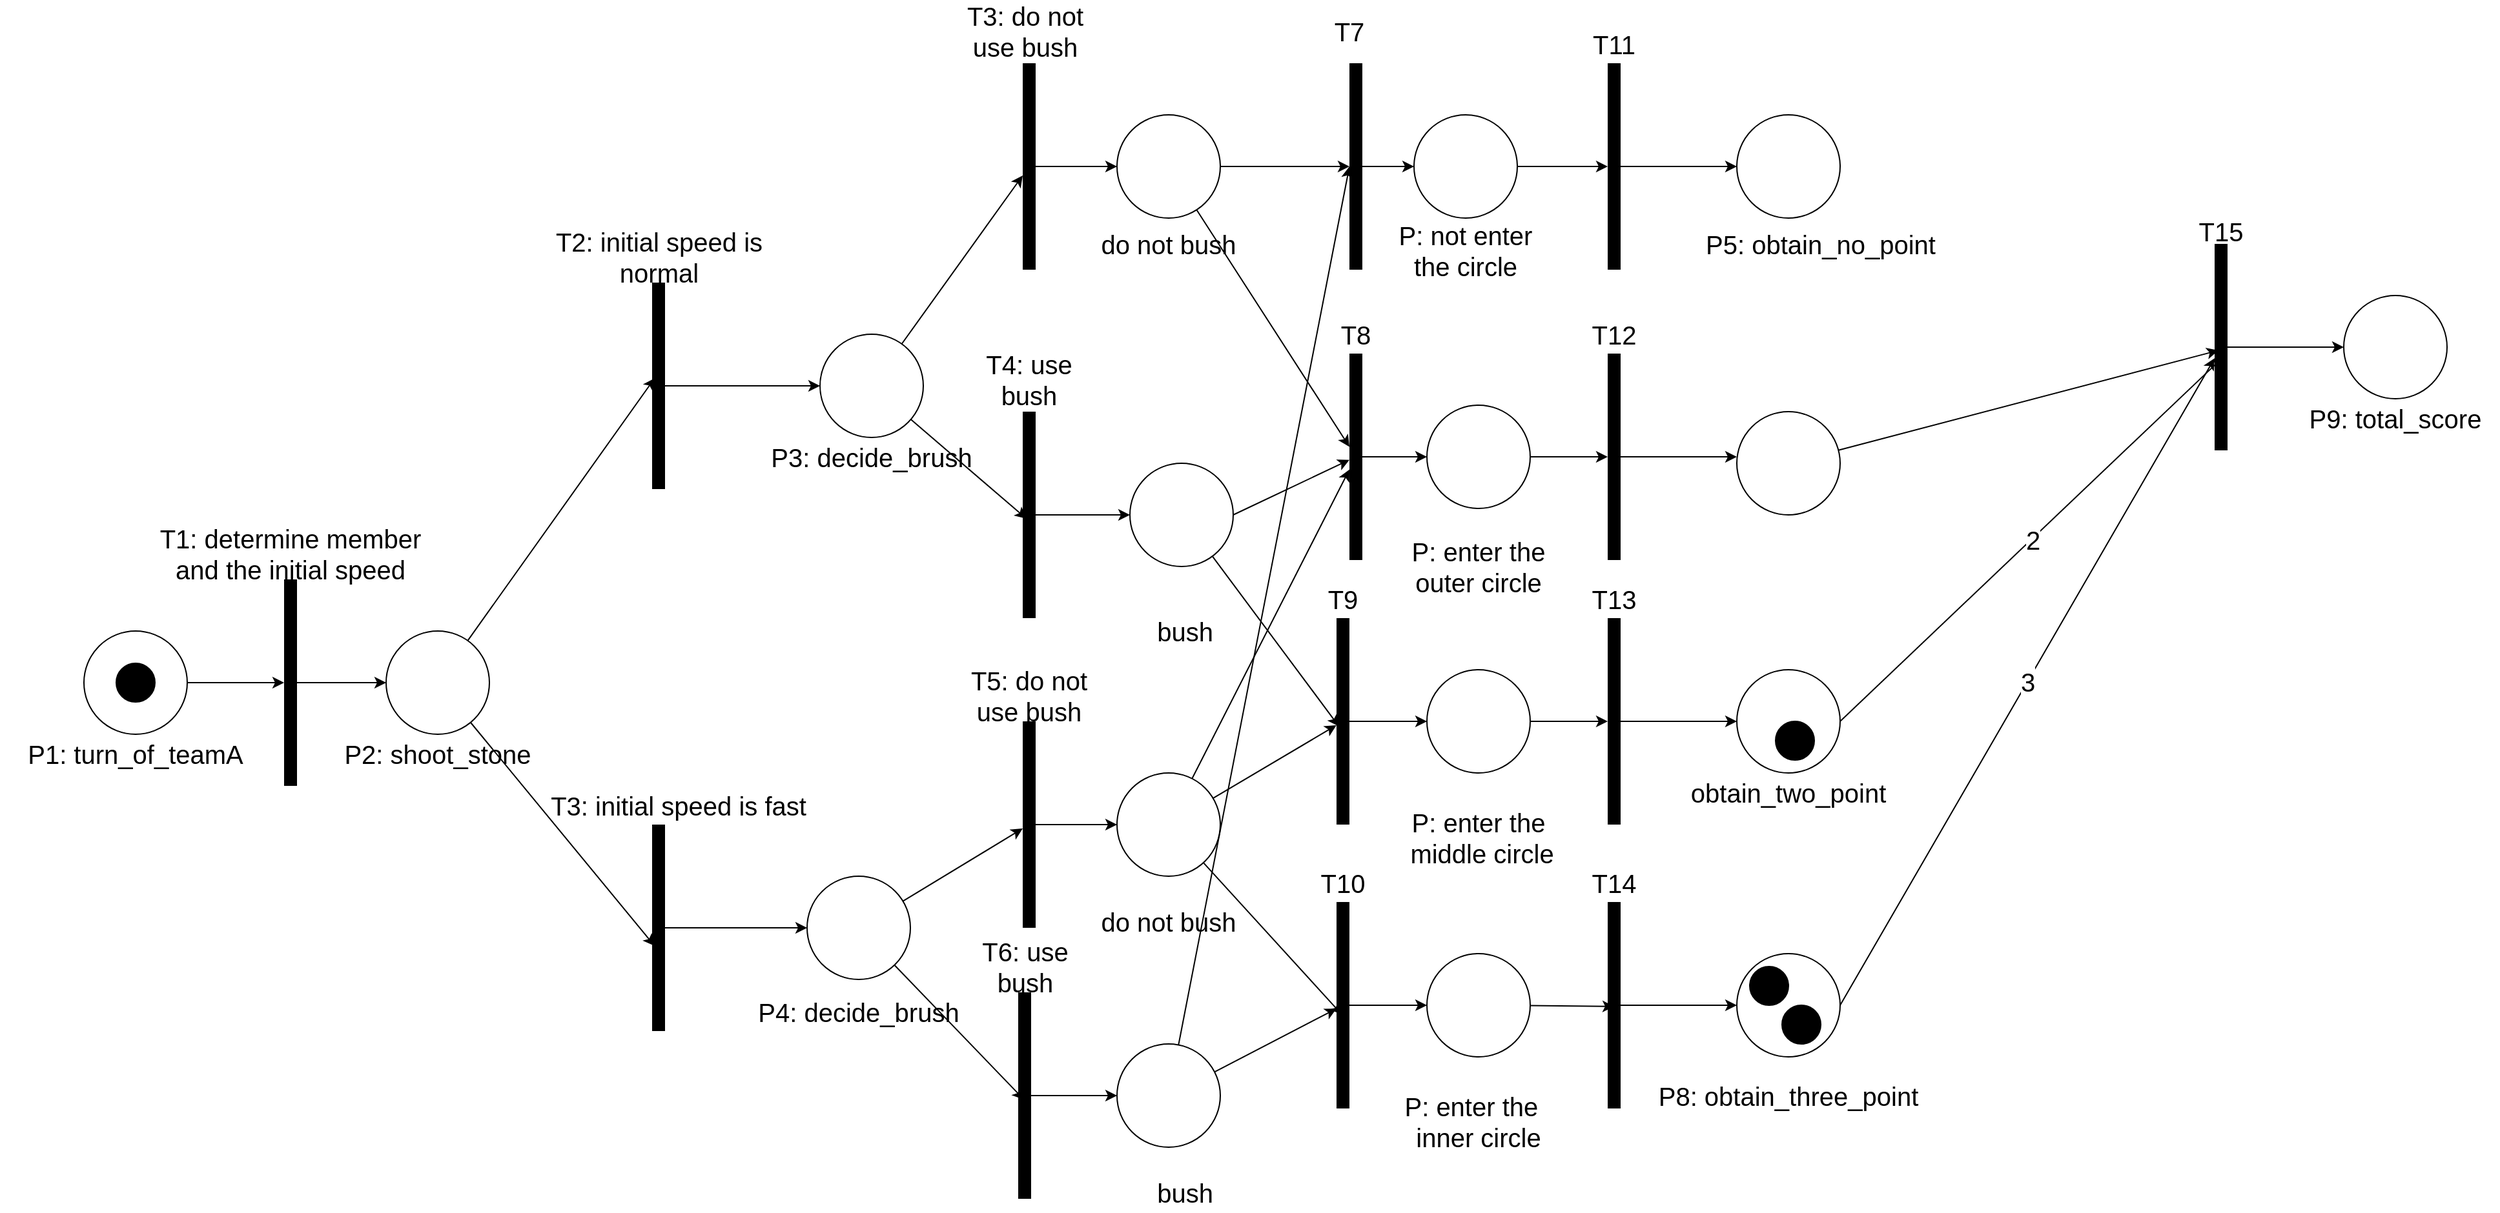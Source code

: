 <mxfile version="17.1.1" type="github">
  <diagram id="g2ASomBswaN9AXCgGyPv" name="Page-1">
    <mxGraphModel dx="1351" dy="2090" grid="1" gridSize="10" guides="1" tooltips="1" connect="1" arrows="1" fold="1" page="1" pageScale="1" pageWidth="827" pageHeight="1169" math="0" shadow="0">
      <root>
        <mxCell id="0" />
        <mxCell id="1" parent="0" />
        <mxCell id="vI_bHhVZxUE-P5Cn4uq1-3" style="edgeStyle=none;rounded=0;orthogonalLoop=1;jettySize=auto;html=1;fontSize=20;" parent="1" source="vI_bHhVZxUE-P5Cn4uq1-1" target="vI_bHhVZxUE-P5Cn4uq1-4" edge="1">
          <mxGeometry relative="1" as="geometry">
            <mxPoint x="260" y="280" as="targetPoint" />
          </mxGeometry>
        </mxCell>
        <mxCell id="vI_bHhVZxUE-P5Cn4uq1-1" value="" style="ellipse;whiteSpace=wrap;html=1;aspect=fixed;fontSize=20;strokeWidth=1;fillColor=#FFFFFF;" parent="1" vertex="1">
          <mxGeometry x="100" y="240" width="80" height="80" as="geometry" />
        </mxCell>
        <mxCell id="vI_bHhVZxUE-P5Cn4uq1-2" value="P1: turn_of_teamA" style="text;html=1;strokeColor=none;fillColor=none;align=center;verticalAlign=middle;whiteSpace=wrap;rounded=0;fontSize=20;" parent="1" vertex="1">
          <mxGeometry x="35" y="320" width="210" height="30" as="geometry" />
        </mxCell>
        <mxCell id="vI_bHhVZxUE-P5Cn4uq1-5" style="edgeStyle=none;rounded=0;orthogonalLoop=1;jettySize=auto;html=1;fontSize=20;" parent="1" source="vI_bHhVZxUE-P5Cn4uq1-4" target="vI_bHhVZxUE-P5Cn4uq1-6" edge="1">
          <mxGeometry relative="1" as="geometry">
            <mxPoint x="350" y="280" as="targetPoint" />
          </mxGeometry>
        </mxCell>
        <mxCell id="vI_bHhVZxUE-P5Cn4uq1-4" value="" style="line;strokeWidth=10;direction=south;html=1;fontSize=20;fillColor=#FFFFFF;" parent="1" vertex="1">
          <mxGeometry x="255" y="200" width="10" height="160" as="geometry" />
        </mxCell>
        <mxCell id="vI_bHhVZxUE-P5Cn4uq1-12" style="edgeStyle=none;rounded=0;orthogonalLoop=1;jettySize=auto;html=1;entryX=0.463;entryY=0.8;entryDx=0;entryDy=0;entryPerimeter=0;fontSize=20;" parent="1" source="vI_bHhVZxUE-P5Cn4uq1-6" target="vI_bHhVZxUE-P5Cn4uq1-10" edge="1">
          <mxGeometry relative="1" as="geometry" />
        </mxCell>
        <mxCell id="vI_bHhVZxUE-P5Cn4uq1-13" style="edgeStyle=none;rounded=0;orthogonalLoop=1;jettySize=auto;html=1;entryX=0.588;entryY=0.8;entryDx=0;entryDy=0;entryPerimeter=0;fontSize=20;" parent="1" source="vI_bHhVZxUE-P5Cn4uq1-6" target="vI_bHhVZxUE-P5Cn4uq1-11" edge="1">
          <mxGeometry relative="1" as="geometry" />
        </mxCell>
        <mxCell id="vI_bHhVZxUE-P5Cn4uq1-6" value="" style="ellipse;whiteSpace=wrap;html=1;aspect=fixed;fontSize=20;strokeWidth=1;fillColor=#FFFFFF;" parent="1" vertex="1">
          <mxGeometry x="334" y="240" width="80" height="80" as="geometry" />
        </mxCell>
        <mxCell id="vI_bHhVZxUE-P5Cn4uq1-7" value="P2: shoot_stone" style="text;html=1;strokeColor=none;fillColor=none;align=center;verticalAlign=middle;whiteSpace=wrap;rounded=0;fontSize=20;" parent="1" vertex="1">
          <mxGeometry x="274" y="320" width="200" height="30" as="geometry" />
        </mxCell>
        <mxCell id="vI_bHhVZxUE-P5Cn4uq1-9" value="" style="edgeStyle=none;rounded=0;orthogonalLoop=1;jettySize=auto;html=1;fontSize=20;" parent="1" source="vI_bHhVZxUE-P5Cn4uq1-8" target="vI_bHhVZxUE-P5Cn4uq1-4" edge="1">
          <mxGeometry relative="1" as="geometry" />
        </mxCell>
        <mxCell id="vI_bHhVZxUE-P5Cn4uq1-8" value="T1: determine member and the initial speed" style="text;html=1;strokeColor=none;fillColor=none;align=center;verticalAlign=middle;whiteSpace=wrap;rounded=0;fontSize=20;" parent="1" vertex="1">
          <mxGeometry x="145" y="160" width="230" height="40" as="geometry" />
        </mxCell>
        <mxCell id="vI_bHhVZxUE-P5Cn4uq1-16" style="edgeStyle=none;rounded=0;orthogonalLoop=1;jettySize=auto;html=1;fontSize=20;" parent="1" source="vI_bHhVZxUE-P5Cn4uq1-10" target="vI_bHhVZxUE-P5Cn4uq1-17" edge="1">
          <mxGeometry relative="1" as="geometry">
            <mxPoint x="650" y="50" as="targetPoint" />
          </mxGeometry>
        </mxCell>
        <mxCell id="vI_bHhVZxUE-P5Cn4uq1-10" value="" style="line;strokeWidth=10;direction=south;html=1;fontSize=20;fillColor=#FFFFFF;" parent="1" vertex="1">
          <mxGeometry x="540" y="-30" width="10" height="160" as="geometry" />
        </mxCell>
        <mxCell id="vI_bHhVZxUE-P5Cn4uq1-31" style="edgeStyle=none;rounded=0;orthogonalLoop=1;jettySize=auto;html=1;fontSize=20;" parent="1" source="vI_bHhVZxUE-P5Cn4uq1-11" target="vI_bHhVZxUE-P5Cn4uq1-27" edge="1">
          <mxGeometry relative="1" as="geometry" />
        </mxCell>
        <mxCell id="vI_bHhVZxUE-P5Cn4uq1-11" value="" style="line;strokeWidth=10;direction=south;html=1;fontSize=20;fillColor=#FFFFFF;" parent="1" vertex="1">
          <mxGeometry x="540" y="390" width="10" height="160" as="geometry" />
        </mxCell>
        <mxCell id="vI_bHhVZxUE-P5Cn4uq1-14" value="T2: initial speed is normal" style="text;html=1;strokeColor=none;fillColor=none;align=center;verticalAlign=middle;whiteSpace=wrap;rounded=0;fontSize=20;" parent="1" vertex="1">
          <mxGeometry x="444.5" y="-65" width="201" height="30" as="geometry" />
        </mxCell>
        <mxCell id="vI_bHhVZxUE-P5Cn4uq1-15" value="T3: initial speed is fast" style="text;html=1;strokeColor=none;fillColor=none;align=center;verticalAlign=middle;whiteSpace=wrap;rounded=0;fontSize=20;" parent="1" vertex="1">
          <mxGeometry x="460" y="360" width="201" height="30" as="geometry" />
        </mxCell>
        <mxCell id="vI_bHhVZxUE-P5Cn4uq1-23" style="edgeStyle=none;rounded=0;orthogonalLoop=1;jettySize=auto;html=1;entryX=0.519;entryY=0.7;entryDx=0;entryDy=0;entryPerimeter=0;fontSize=20;" parent="1" source="vI_bHhVZxUE-P5Cn4uq1-17" target="vI_bHhVZxUE-P5Cn4uq1-22" edge="1">
          <mxGeometry relative="1" as="geometry" />
        </mxCell>
        <mxCell id="vI_bHhVZxUE-P5Cn4uq1-24" style="edgeStyle=none;rounded=0;orthogonalLoop=1;jettySize=auto;html=1;fontSize=20;" parent="1" source="vI_bHhVZxUE-P5Cn4uq1-17" target="vI_bHhVZxUE-P5Cn4uq1-21" edge="1">
          <mxGeometry relative="1" as="geometry" />
        </mxCell>
        <mxCell id="vI_bHhVZxUE-P5Cn4uq1-17" value="" style="ellipse;whiteSpace=wrap;html=1;aspect=fixed;fontSize=20;strokeWidth=1;fillColor=#FFFFFF;" parent="1" vertex="1">
          <mxGeometry x="670" y="10" width="80" height="80" as="geometry" />
        </mxCell>
        <mxCell id="vI_bHhVZxUE-P5Cn4uq1-18" value="P3: decide_brush" style="text;html=1;strokeColor=none;fillColor=none;align=center;verticalAlign=middle;whiteSpace=wrap;rounded=0;fontSize=20;" parent="1" vertex="1">
          <mxGeometry x="630" y="90" width="160" height="30" as="geometry" />
        </mxCell>
        <mxCell id="0EM-8fLEFYnco3IevkyM-26" style="edgeStyle=orthogonalEdgeStyle;rounded=0;orthogonalLoop=1;jettySize=auto;html=1;entryX=0;entryY=0.5;entryDx=0;entryDy=0;" parent="1" source="vI_bHhVZxUE-P5Cn4uq1-21" target="0EM-8fLEFYnco3IevkyM-12" edge="1">
          <mxGeometry relative="1" as="geometry" />
        </mxCell>
        <mxCell id="vI_bHhVZxUE-P5Cn4uq1-21" value="" style="line;strokeWidth=10;direction=south;html=1;fontSize=20;fillColor=#FFFFFF;" parent="1" vertex="1">
          <mxGeometry x="827" y="-200" width="10" height="160" as="geometry" />
        </mxCell>
        <mxCell id="0EM-8fLEFYnco3IevkyM-30" style="edgeStyle=orthogonalEdgeStyle;rounded=0;orthogonalLoop=1;jettySize=auto;html=1;entryX=0;entryY=0.5;entryDx=0;entryDy=0;" parent="1" source="vI_bHhVZxUE-P5Cn4uq1-22" target="0EM-8fLEFYnco3IevkyM-13" edge="1">
          <mxGeometry relative="1" as="geometry" />
        </mxCell>
        <mxCell id="vI_bHhVZxUE-P5Cn4uq1-22" value="" style="line;strokeWidth=10;direction=south;html=1;fontSize=20;fillColor=#FFFFFF;" parent="1" vertex="1">
          <mxGeometry x="827" y="70" width="10" height="160" as="geometry" />
        </mxCell>
        <mxCell id="vI_bHhVZxUE-P5Cn4uq1-25" style="edgeStyle=none;rounded=0;orthogonalLoop=1;jettySize=auto;html=1;entryX=0.519;entryY=0.7;entryDx=0;entryDy=0;entryPerimeter=0;fontSize=20;" parent="1" source="vI_bHhVZxUE-P5Cn4uq1-27" target="vI_bHhVZxUE-P5Cn4uq1-30" edge="1">
          <mxGeometry relative="1" as="geometry" />
        </mxCell>
        <mxCell id="vI_bHhVZxUE-P5Cn4uq1-26" style="edgeStyle=none;rounded=0;orthogonalLoop=1;jettySize=auto;html=1;fontSize=20;" parent="1" source="vI_bHhVZxUE-P5Cn4uq1-27" target="vI_bHhVZxUE-P5Cn4uq1-29" edge="1">
          <mxGeometry relative="1" as="geometry" />
        </mxCell>
        <mxCell id="vI_bHhVZxUE-P5Cn4uq1-27" value="" style="ellipse;whiteSpace=wrap;html=1;aspect=fixed;fontSize=20;strokeWidth=1;fillColor=#FFFFFF;" parent="1" vertex="1">
          <mxGeometry x="660" y="430" width="80" height="80" as="geometry" />
        </mxCell>
        <mxCell id="vI_bHhVZxUE-P5Cn4uq1-28" value="P4: decide_brush" style="text;html=1;strokeColor=none;fillColor=none;align=center;verticalAlign=middle;whiteSpace=wrap;rounded=0;fontSize=20;" parent="1" vertex="1">
          <mxGeometry x="620" y="520" width="160" height="30" as="geometry" />
        </mxCell>
        <mxCell id="0EM-8fLEFYnco3IevkyM-39" style="edgeStyle=none;rounded=0;orthogonalLoop=1;jettySize=auto;html=1;entryX=0;entryY=0.5;entryDx=0;entryDy=0;" parent="1" source="vI_bHhVZxUE-P5Cn4uq1-29" target="0EM-8fLEFYnco3IevkyM-14" edge="1">
          <mxGeometry relative="1" as="geometry" />
        </mxCell>
        <mxCell id="vI_bHhVZxUE-P5Cn4uq1-29" value="" style="line;strokeWidth=10;direction=south;html=1;fontSize=20;fillColor=#FFFFFF;" parent="1" vertex="1">
          <mxGeometry x="827" y="310" width="10" height="160" as="geometry" />
        </mxCell>
        <mxCell id="0EM-8fLEFYnco3IevkyM-61" style="edgeStyle=none;rounded=0;orthogonalLoop=1;jettySize=auto;html=1;entryX=0;entryY=0.5;entryDx=0;entryDy=0;fontSize=20;" parent="1" source="vI_bHhVZxUE-P5Cn4uq1-30" target="0EM-8fLEFYnco3IevkyM-15" edge="1">
          <mxGeometry relative="1" as="geometry" />
        </mxCell>
        <mxCell id="vI_bHhVZxUE-P5Cn4uq1-30" value="" style="line;strokeWidth=10;direction=south;html=1;fontSize=20;fillColor=#FFFFFF;" parent="1" vertex="1">
          <mxGeometry x="827" y="520" width="3" height="160" as="geometry" />
        </mxCell>
        <mxCell id="vI_bHhVZxUE-P5Cn4uq1-74" style="edgeStyle=none;rounded=0;orthogonalLoop=1;jettySize=auto;html=1;entryX=0.516;entryY=0.712;entryDx=0;entryDy=0;entryPerimeter=0;fontSize=20;" parent="1" source="vI_bHhVZxUE-P5Cn4uq1-46" target="vI_bHhVZxUE-P5Cn4uq1-70" edge="1">
          <mxGeometry relative="1" as="geometry" />
        </mxCell>
        <mxCell id="vI_bHhVZxUE-P5Cn4uq1-46" value="" style="ellipse;whiteSpace=wrap;html=1;aspect=fixed;fontSize=20;strokeWidth=1;fillColor=#FFFFFF;" parent="1" vertex="1">
          <mxGeometry x="1380" y="70" width="80" height="80" as="geometry" />
        </mxCell>
        <mxCell id="vI_bHhVZxUE-P5Cn4uq1-49" value="" style="ellipse;whiteSpace=wrap;html=1;aspect=fixed;fontSize=20;strokeWidth=1;fillColor=#FFFFFF;" parent="1" vertex="1">
          <mxGeometry x="1850" y="-20" width="80" height="80" as="geometry" />
        </mxCell>
        <mxCell id="vI_bHhVZxUE-P5Cn4uq1-50" value="P9: total_score" style="text;html=1;strokeColor=none;fillColor=none;align=center;verticalAlign=middle;whiteSpace=wrap;rounded=0;fontSize=20;" parent="1" vertex="1">
          <mxGeometry x="1810" y="60" width="160" height="30" as="geometry" />
        </mxCell>
        <mxCell id="vI_bHhVZxUE-P5Cn4uq1-54" value="P: not enter the circle" style="text;html=1;strokeColor=none;fillColor=none;align=center;verticalAlign=middle;whiteSpace=wrap;rounded=0;fontSize=20;" parent="1" vertex="1">
          <mxGeometry x="1105" y="-75" width="130" height="40" as="geometry" />
        </mxCell>
        <mxCell id="vI_bHhVZxUE-P5Cn4uq1-56" value="" style="ellipse;whiteSpace=wrap;html=1;aspect=fixed;fontSize=20;strokeWidth=1;fillColor=#FFFFFF;" parent="1" vertex="1">
          <mxGeometry x="1380" y="-160" width="80" height="80" as="geometry" />
        </mxCell>
        <mxCell id="vI_bHhVZxUE-P5Cn4uq1-57" value="P5: obtain_no_point" style="text;html=1;strokeColor=none;fillColor=none;align=center;verticalAlign=middle;whiteSpace=wrap;rounded=0;fontSize=20;" parent="1" vertex="1">
          <mxGeometry x="1340" y="-75" width="210" height="30" as="geometry" />
        </mxCell>
        <mxCell id="vI_bHhVZxUE-P5Cn4uq1-58" value="P: enter the outer circle" style="text;html=1;strokeColor=none;fillColor=none;align=center;verticalAlign=middle;whiteSpace=wrap;rounded=0;fontSize=20;" parent="1" vertex="1">
          <mxGeometry x="1115" y="170" width="130" height="40" as="geometry" />
        </mxCell>
        <mxCell id="vI_bHhVZxUE-P5Cn4uq1-65" value="P: enter the &amp;nbsp;middle circle" style="text;html=1;strokeColor=none;fillColor=none;align=center;verticalAlign=middle;whiteSpace=wrap;rounded=0;fontSize=20;" parent="1" vertex="1">
          <mxGeometry x="1115" y="380" width="130" height="40" as="geometry" />
        </mxCell>
        <mxCell id="0EM-8fLEFYnco3IevkyM-1" style="edgeStyle=orthogonalEdgeStyle;rounded=0;orthogonalLoop=1;jettySize=auto;html=1;entryX=0;entryY=0.5;entryDx=0;entryDy=0;" parent="1" source="vI_bHhVZxUE-P5Cn4uq1-70" target="vI_bHhVZxUE-P5Cn4uq1-49" edge="1">
          <mxGeometry relative="1" as="geometry" />
        </mxCell>
        <mxCell id="vI_bHhVZxUE-P5Cn4uq1-70" value="" style="line;strokeWidth=10;direction=south;html=1;fontSize=20;fillColor=#FFFFFF;" parent="1" vertex="1">
          <mxGeometry x="1750" y="-60" width="10" height="160" as="geometry" />
        </mxCell>
        <mxCell id="vI_bHhVZxUE-P5Cn4uq1-71" value="T15" style="text;html=1;strokeColor=none;fillColor=none;align=center;verticalAlign=middle;whiteSpace=wrap;rounded=0;fontSize=20;" parent="1" vertex="1">
          <mxGeometry x="1665" y="-95" width="180" height="50" as="geometry" />
        </mxCell>
        <mxCell id="vI_bHhVZxUE-P5Cn4uq1-80" value="P: enter the &amp;nbsp; inner circle" style="text;html=1;strokeColor=none;fillColor=none;align=center;verticalAlign=middle;whiteSpace=wrap;rounded=0;fontSize=20;" parent="1" vertex="1">
          <mxGeometry x="1115" y="600" width="130" height="40" as="geometry" />
        </mxCell>
        <mxCell id="vI_bHhVZxUE-P5Cn4uq1-84" value="P8: obtain_three_point" style="text;html=1;strokeColor=none;fillColor=none;align=center;verticalAlign=middle;whiteSpace=wrap;rounded=0;fontSize=20;" parent="1" vertex="1">
          <mxGeometry x="1310" y="585" width="220" height="30" as="geometry" />
        </mxCell>
        <mxCell id="vI_bHhVZxUE-P5Cn4uq1-94" value="" style="ellipse;whiteSpace=wrap;html=1;aspect=fixed;fontSize=20;strokeWidth=1;fillColor=#000000;" parent="1" vertex="1">
          <mxGeometry x="125" y="265" width="30" height="30" as="geometry" />
        </mxCell>
        <mxCell id="0EM-8fLEFYnco3IevkyM-82" style="edgeStyle=none;rounded=0;orthogonalLoop=1;jettySize=auto;html=1;fontSize=20;" parent="1" source="0EM-8fLEFYnco3IevkyM-6" target="0EM-8fLEFYnco3IevkyM-75" edge="1">
          <mxGeometry relative="1" as="geometry" />
        </mxCell>
        <mxCell id="0EM-8fLEFYnco3IevkyM-6" value="" style="ellipse;whiteSpace=wrap;html=1;aspect=fixed;" parent="1" vertex="1">
          <mxGeometry x="1130" y="-160" width="80" height="80" as="geometry" />
        </mxCell>
        <mxCell id="0EM-8fLEFYnco3IevkyM-85" style="edgeStyle=none;rounded=0;orthogonalLoop=1;jettySize=auto;html=1;fontSize=20;" parent="1" source="0EM-8fLEFYnco3IevkyM-8" target="0EM-8fLEFYnco3IevkyM-77" edge="1">
          <mxGeometry relative="1" as="geometry" />
        </mxCell>
        <mxCell id="0EM-8fLEFYnco3IevkyM-8" value="" style="ellipse;whiteSpace=wrap;html=1;aspect=fixed;" parent="1" vertex="1">
          <mxGeometry x="1140" y="65" width="80" height="80" as="geometry" />
        </mxCell>
        <mxCell id="0EM-8fLEFYnco3IevkyM-88" style="edgeStyle=none;rounded=0;orthogonalLoop=1;jettySize=auto;html=1;fontSize=20;" parent="1" source="0EM-8fLEFYnco3IevkyM-9" target="0EM-8fLEFYnco3IevkyM-78" edge="1">
          <mxGeometry relative="1" as="geometry" />
        </mxCell>
        <mxCell id="0EM-8fLEFYnco3IevkyM-9" value="" style="ellipse;whiteSpace=wrap;html=1;aspect=fixed;" parent="1" vertex="1">
          <mxGeometry x="1140" y="270" width="80" height="80" as="geometry" />
        </mxCell>
        <mxCell id="0EM-8fLEFYnco3IevkyM-90" style="edgeStyle=none;rounded=0;orthogonalLoop=1;jettySize=auto;html=1;entryX=0.506;entryY=0.5;entryDx=0;entryDy=0;entryPerimeter=0;fontSize=20;" parent="1" source="0EM-8fLEFYnco3IevkyM-11" target="0EM-8fLEFYnco3IevkyM-79" edge="1">
          <mxGeometry relative="1" as="geometry" />
        </mxCell>
        <mxCell id="0EM-8fLEFYnco3IevkyM-11" value="" style="ellipse;whiteSpace=wrap;html=1;aspect=fixed;" parent="1" vertex="1">
          <mxGeometry x="1140" y="490" width="80" height="80" as="geometry" />
        </mxCell>
        <mxCell id="0EM-8fLEFYnco3IevkyM-80" style="edgeStyle=none;rounded=0;orthogonalLoop=1;jettySize=auto;html=1;fontSize=20;" parent="1" source="0EM-8fLEFYnco3IevkyM-12" target="0EM-8fLEFYnco3IevkyM-19" edge="1">
          <mxGeometry relative="1" as="geometry" />
        </mxCell>
        <mxCell id="ojYtceHHdDwlJGlQh_KE-3" style="rounded=0;orthogonalLoop=1;jettySize=auto;html=1;fontSize=20;" edge="1" parent="1" source="0EM-8fLEFYnco3IevkyM-12" target="0EM-8fLEFYnco3IevkyM-18">
          <mxGeometry relative="1" as="geometry" />
        </mxCell>
        <mxCell id="0EM-8fLEFYnco3IevkyM-12" value="" style="ellipse;whiteSpace=wrap;html=1;aspect=fixed;" parent="1" vertex="1">
          <mxGeometry x="900" y="-160" width="80" height="80" as="geometry" />
        </mxCell>
        <mxCell id="0EM-8fLEFYnco3IevkyM-31" style="rounded=0;orthogonalLoop=1;jettySize=auto;html=1;exitX=1;exitY=0.5;exitDx=0;exitDy=0;" parent="1" source="0EM-8fLEFYnco3IevkyM-13" target="0EM-8fLEFYnco3IevkyM-18" edge="1">
          <mxGeometry relative="1" as="geometry" />
        </mxCell>
        <mxCell id="ojYtceHHdDwlJGlQh_KE-4" style="edgeStyle=none;rounded=0;orthogonalLoop=1;jettySize=auto;html=1;entryX=0.525;entryY=0.8;entryDx=0;entryDy=0;entryPerimeter=0;fontSize=20;" edge="1" parent="1" source="0EM-8fLEFYnco3IevkyM-13" target="0EM-8fLEFYnco3IevkyM-17">
          <mxGeometry relative="1" as="geometry" />
        </mxCell>
        <mxCell id="0EM-8fLEFYnco3IevkyM-13" value="" style="ellipse;whiteSpace=wrap;html=1;aspect=fixed;" parent="1" vertex="1">
          <mxGeometry x="910" y="110" width="80" height="80" as="geometry" />
        </mxCell>
        <mxCell id="0EM-8fLEFYnco3IevkyM-40" style="edgeStyle=none;rounded=0;orthogonalLoop=1;jettySize=auto;html=1;" parent="1" source="0EM-8fLEFYnco3IevkyM-14" target="0EM-8fLEFYnco3IevkyM-17" edge="1">
          <mxGeometry relative="1" as="geometry" />
        </mxCell>
        <mxCell id="ojYtceHHdDwlJGlQh_KE-5" style="edgeStyle=none;rounded=0;orthogonalLoop=1;jettySize=auto;html=1;fontSize=20;" edge="1" parent="1" source="0EM-8fLEFYnco3IevkyM-14" target="0EM-8fLEFYnco3IevkyM-18">
          <mxGeometry relative="1" as="geometry" />
        </mxCell>
        <mxCell id="ojYtceHHdDwlJGlQh_KE-6" style="edgeStyle=none;rounded=0;orthogonalLoop=1;jettySize=auto;html=1;entryX=0.544;entryY=0.6;entryDx=0;entryDy=0;entryPerimeter=0;fontSize=20;" edge="1" parent="1" source="0EM-8fLEFYnco3IevkyM-14" target="0EM-8fLEFYnco3IevkyM-16">
          <mxGeometry relative="1" as="geometry" />
        </mxCell>
        <mxCell id="0EM-8fLEFYnco3IevkyM-14" value="" style="ellipse;whiteSpace=wrap;html=1;aspect=fixed;" parent="1" vertex="1">
          <mxGeometry x="900" y="350" width="80" height="80" as="geometry" />
        </mxCell>
        <mxCell id="0EM-8fLEFYnco3IevkyM-63" style="edgeStyle=none;rounded=0;orthogonalLoop=1;jettySize=auto;html=1;fontSize=20;" parent="1" source="0EM-8fLEFYnco3IevkyM-15" target="0EM-8fLEFYnco3IevkyM-16" edge="1">
          <mxGeometry relative="1" as="geometry" />
        </mxCell>
        <mxCell id="ojYtceHHdDwlJGlQh_KE-8" style="edgeStyle=none;rounded=0;orthogonalLoop=1;jettySize=auto;html=1;entryX=0.5;entryY=1;entryDx=0;entryDy=0;entryPerimeter=0;fontSize=20;" edge="1" parent="1" source="0EM-8fLEFYnco3IevkyM-15" target="0EM-8fLEFYnco3IevkyM-19">
          <mxGeometry relative="1" as="geometry" />
        </mxCell>
        <mxCell id="0EM-8fLEFYnco3IevkyM-15" value="" style="ellipse;whiteSpace=wrap;html=1;aspect=fixed;" parent="1" vertex="1">
          <mxGeometry x="900" y="560" width="80" height="80" as="geometry" />
        </mxCell>
        <mxCell id="0EM-8fLEFYnco3IevkyM-64" style="edgeStyle=none;rounded=0;orthogonalLoop=1;jettySize=auto;html=1;entryX=0;entryY=0.5;entryDx=0;entryDy=0;fontSize=20;" parent="1" source="0EM-8fLEFYnco3IevkyM-16" target="0EM-8fLEFYnco3IevkyM-11" edge="1">
          <mxGeometry relative="1" as="geometry" />
        </mxCell>
        <mxCell id="0EM-8fLEFYnco3IevkyM-16" value="" style="line;strokeWidth=10;direction=south;html=1;fontSize=20;fillColor=#FFFFFF;" parent="1" vertex="1">
          <mxGeometry x="1070" y="450" width="10" height="160" as="geometry" />
        </mxCell>
        <mxCell id="0EM-8fLEFYnco3IevkyM-41" style="edgeStyle=none;rounded=0;orthogonalLoop=1;jettySize=auto;html=1;" parent="1" source="0EM-8fLEFYnco3IevkyM-17" target="0EM-8fLEFYnco3IevkyM-9" edge="1">
          <mxGeometry relative="1" as="geometry" />
        </mxCell>
        <mxCell id="0EM-8fLEFYnco3IevkyM-17" value="" style="line;strokeWidth=10;direction=south;html=1;fontSize=20;fillColor=#FFFFFF;" parent="1" vertex="1">
          <mxGeometry x="1070" y="230" width="10" height="160" as="geometry" />
        </mxCell>
        <mxCell id="0EM-8fLEFYnco3IevkyM-37" style="edgeStyle=none;rounded=0;orthogonalLoop=1;jettySize=auto;html=1;entryX=0;entryY=0.5;entryDx=0;entryDy=0;" parent="1" source="0EM-8fLEFYnco3IevkyM-18" target="0EM-8fLEFYnco3IevkyM-8" edge="1">
          <mxGeometry relative="1" as="geometry" />
        </mxCell>
        <mxCell id="0EM-8fLEFYnco3IevkyM-18" value="" style="line;strokeWidth=10;direction=south;html=1;fontSize=20;fillColor=#FFFFFF;" parent="1" vertex="1">
          <mxGeometry x="1080" y="25" width="10" height="160" as="geometry" />
        </mxCell>
        <mxCell id="0EM-8fLEFYnco3IevkyM-81" style="edgeStyle=none;rounded=0;orthogonalLoop=1;jettySize=auto;html=1;fontSize=20;" parent="1" source="0EM-8fLEFYnco3IevkyM-19" target="0EM-8fLEFYnco3IevkyM-6" edge="1">
          <mxGeometry relative="1" as="geometry" />
        </mxCell>
        <mxCell id="0EM-8fLEFYnco3IevkyM-19" value="" style="line;strokeWidth=10;direction=south;html=1;fontSize=20;fillColor=#FFFFFF;" parent="1" vertex="1">
          <mxGeometry x="1080" y="-200" width="10" height="160" as="geometry" />
        </mxCell>
        <mxCell id="0EM-8fLEFYnco3IevkyM-22" value="do not bush" style="text;html=1;strokeColor=none;fillColor=none;align=center;verticalAlign=middle;whiteSpace=wrap;rounded=0;fontSize=20;" parent="1" vertex="1">
          <mxGeometry x="860" y="-75" width="160" height="30" as="geometry" />
        </mxCell>
        <mxCell id="0EM-8fLEFYnco3IevkyM-23" value="do not bush" style="text;html=1;strokeColor=none;fillColor=none;align=center;verticalAlign=middle;whiteSpace=wrap;rounded=0;fontSize=20;" parent="1" vertex="1">
          <mxGeometry x="860" y="450" width="160" height="30" as="geometry" />
        </mxCell>
        <mxCell id="0EM-8fLEFYnco3IevkyM-24" value="&amp;nbsp;bush" style="text;html=1;strokeColor=none;fillColor=none;align=center;verticalAlign=middle;whiteSpace=wrap;rounded=0;fontSize=20;" parent="1" vertex="1">
          <mxGeometry x="870" y="225" width="160" height="30" as="geometry" />
        </mxCell>
        <mxCell id="0EM-8fLEFYnco3IevkyM-25" value="&amp;nbsp;bush" style="text;html=1;strokeColor=none;fillColor=none;align=center;verticalAlign=middle;whiteSpace=wrap;rounded=0;fontSize=20;" parent="1" vertex="1">
          <mxGeometry x="870" y="660" width="160" height="30" as="geometry" />
        </mxCell>
        <mxCell id="0EM-8fLEFYnco3IevkyM-44" value="" style="ellipse;whiteSpace=wrap;html=1;aspect=fixed;" parent="1" vertex="1">
          <mxGeometry x="1380" y="270" width="80" height="80" as="geometry" />
        </mxCell>
        <mxCell id="0EM-8fLEFYnco3IevkyM-49" value="&lt;font style=&quot;font-size: 20px&quot;&gt;2&lt;/font&gt;" style="edgeStyle=none;rounded=0;orthogonalLoop=1;jettySize=auto;html=1;entryX=0.548;entryY=0.333;entryDx=0;entryDy=0;exitX=1;exitY=0.5;exitDx=0;exitDy=0;entryPerimeter=0;" parent="1" source="0EM-8fLEFYnco3IevkyM-44" target="vI_bHhVZxUE-P5Cn4uq1-70" edge="1">
          <mxGeometry relative="1" as="geometry">
            <mxPoint x="1600" y="246.219" as="sourcePoint" />
          </mxGeometry>
        </mxCell>
        <mxCell id="0EM-8fLEFYnco3IevkyM-52" value="" style="ellipse;whiteSpace=wrap;html=1;aspect=fixed;fontSize=20;strokeWidth=1;fillColor=#000000;" parent="1" vertex="1">
          <mxGeometry x="1410" y="310" width="30" height="30" as="geometry" />
        </mxCell>
        <mxCell id="0EM-8fLEFYnco3IevkyM-60" value="obtain_two_point" style="text;html=1;strokeColor=none;fillColor=none;align=center;verticalAlign=middle;whiteSpace=wrap;rounded=0;fontSize=20;" parent="1" vertex="1">
          <mxGeometry x="1345" y="345" width="150" height="40" as="geometry" />
        </mxCell>
        <mxCell id="0EM-8fLEFYnco3IevkyM-65" value="" style="ellipse;whiteSpace=wrap;html=1;aspect=fixed;fontSize=20;" parent="1" vertex="1">
          <mxGeometry x="1380" y="490" width="80" height="80" as="geometry" />
        </mxCell>
        <mxCell id="0EM-8fLEFYnco3IevkyM-70" value="3" style="edgeStyle=none;rounded=0;orthogonalLoop=1;jettySize=auto;html=1;fontSize=20;exitX=1;exitY=0.5;exitDx=0;exitDy=0;" parent="1" source="0EM-8fLEFYnco3IevkyM-65" target="vI_bHhVZxUE-P5Cn4uq1-70" edge="1">
          <mxGeometry relative="1" as="geometry">
            <mxPoint x="1700" y="425.385" as="sourcePoint" />
          </mxGeometry>
        </mxCell>
        <mxCell id="0EM-8fLEFYnco3IevkyM-73" value="" style="ellipse;whiteSpace=wrap;html=1;aspect=fixed;fontSize=20;strokeWidth=1;fillColor=#000000;" parent="1" vertex="1">
          <mxGeometry x="1390" y="500" width="30" height="30" as="geometry" />
        </mxCell>
        <mxCell id="0EM-8fLEFYnco3IevkyM-74" value="" style="ellipse;whiteSpace=wrap;html=1;aspect=fixed;fontSize=20;strokeWidth=1;fillColor=#000000;" parent="1" vertex="1">
          <mxGeometry x="1415" y="530" width="30" height="30" as="geometry" />
        </mxCell>
        <mxCell id="0EM-8fLEFYnco3IevkyM-83" style="edgeStyle=none;rounded=0;orthogonalLoop=1;jettySize=auto;html=1;entryX=0;entryY=0.5;entryDx=0;entryDy=0;fontSize=20;" parent="1" source="0EM-8fLEFYnco3IevkyM-75" target="vI_bHhVZxUE-P5Cn4uq1-56" edge="1">
          <mxGeometry relative="1" as="geometry" />
        </mxCell>
        <mxCell id="0EM-8fLEFYnco3IevkyM-75" value="" style="line;strokeWidth=10;direction=south;html=1;fontSize=20;fillColor=#FFFFFF;" parent="1" vertex="1">
          <mxGeometry x="1280" y="-200" width="10" height="160" as="geometry" />
        </mxCell>
        <mxCell id="0EM-8fLEFYnco3IevkyM-86" style="edgeStyle=none;rounded=0;orthogonalLoop=1;jettySize=auto;html=1;fontSize=20;" parent="1" source="0EM-8fLEFYnco3IevkyM-77" edge="1">
          <mxGeometry relative="1" as="geometry">
            <mxPoint x="1380" y="105" as="targetPoint" />
          </mxGeometry>
        </mxCell>
        <mxCell id="0EM-8fLEFYnco3IevkyM-77" value="" style="line;strokeWidth=10;direction=south;html=1;fontSize=20;fillColor=#FFFFFF;" parent="1" vertex="1">
          <mxGeometry x="1280" y="25" width="10" height="160" as="geometry" />
        </mxCell>
        <mxCell id="0EM-8fLEFYnco3IevkyM-89" style="edgeStyle=none;rounded=0;orthogonalLoop=1;jettySize=auto;html=1;entryX=0;entryY=0.5;entryDx=0;entryDy=0;fontSize=20;" parent="1" source="0EM-8fLEFYnco3IevkyM-78" target="0EM-8fLEFYnco3IevkyM-44" edge="1">
          <mxGeometry relative="1" as="geometry" />
        </mxCell>
        <mxCell id="0EM-8fLEFYnco3IevkyM-78" value="" style="line;strokeWidth=10;direction=south;html=1;fontSize=20;fillColor=#FFFFFF;" parent="1" vertex="1">
          <mxGeometry x="1280" y="230" width="10" height="160" as="geometry" />
        </mxCell>
        <mxCell id="0EM-8fLEFYnco3IevkyM-91" style="edgeStyle=none;rounded=0;orthogonalLoop=1;jettySize=auto;html=1;entryX=0;entryY=0.5;entryDx=0;entryDy=0;fontSize=20;" parent="1" source="0EM-8fLEFYnco3IevkyM-79" target="0EM-8fLEFYnco3IevkyM-65" edge="1">
          <mxGeometry relative="1" as="geometry" />
        </mxCell>
        <mxCell id="0EM-8fLEFYnco3IevkyM-79" value="" style="line;strokeWidth=10;direction=south;html=1;fontSize=20;fillColor=#FFFFFF;" parent="1" vertex="1">
          <mxGeometry x="1280" y="450" width="10" height="160" as="geometry" />
        </mxCell>
        <mxCell id="0EM-8fLEFYnco3IevkyM-93" value="T3: do not use bush" style="text;html=1;strokeColor=none;fillColor=none;align=center;verticalAlign=middle;whiteSpace=wrap;rounded=0;fontSize=20;" parent="1" vertex="1">
          <mxGeometry x="771.5" y="-240" width="114" height="30" as="geometry" />
        </mxCell>
        <mxCell id="0EM-8fLEFYnco3IevkyM-96" value="T5: do not use bush" style="text;html=1;strokeColor=none;fillColor=none;align=center;verticalAlign=middle;whiteSpace=wrap;rounded=0;fontSize=20;" parent="1" vertex="1">
          <mxGeometry x="779.12" y="270" width="105.75" height="40" as="geometry" />
        </mxCell>
        <mxCell id="0EM-8fLEFYnco3IevkyM-97" value="T7" style="text;html=1;strokeColor=none;fillColor=none;align=center;verticalAlign=middle;whiteSpace=wrap;rounded=0;fontSize=20;" parent="1" vertex="1">
          <mxGeometry x="1050" y="-240" width="60" height="30" as="geometry" />
        </mxCell>
        <mxCell id="0EM-8fLEFYnco3IevkyM-98" value="T8" style="text;html=1;strokeColor=none;fillColor=none;align=center;verticalAlign=middle;whiteSpace=wrap;rounded=0;fontSize=20;" parent="1" vertex="1">
          <mxGeometry x="1055" y="-5" width="60" height="30" as="geometry" />
        </mxCell>
        <mxCell id="0EM-8fLEFYnco3IevkyM-99" value="T9" style="text;html=1;strokeColor=none;fillColor=none;align=center;verticalAlign=middle;whiteSpace=wrap;rounded=0;fontSize=20;" parent="1" vertex="1">
          <mxGeometry x="1045" y="200" width="60" height="30" as="geometry" />
        </mxCell>
        <mxCell id="0EM-8fLEFYnco3IevkyM-100" value="T10" style="text;html=1;strokeColor=none;fillColor=none;align=center;verticalAlign=middle;whiteSpace=wrap;rounded=0;fontSize=20;" parent="1" vertex="1">
          <mxGeometry x="1045" y="420" width="60" height="30" as="geometry" />
        </mxCell>
        <mxCell id="0EM-8fLEFYnco3IevkyM-101" value="T11" style="text;html=1;strokeColor=none;fillColor=none;align=center;verticalAlign=middle;whiteSpace=wrap;rounded=0;fontSize=20;" parent="1" vertex="1">
          <mxGeometry x="1255" y="-230" width="60" height="30" as="geometry" />
        </mxCell>
        <mxCell id="0EM-8fLEFYnco3IevkyM-102" value="T12" style="text;html=1;strokeColor=none;fillColor=none;align=center;verticalAlign=middle;whiteSpace=wrap;rounded=0;fontSize=20;" parent="1" vertex="1">
          <mxGeometry x="1255" y="-5" width="60" height="30" as="geometry" />
        </mxCell>
        <mxCell id="0EM-8fLEFYnco3IevkyM-103" value="T13" style="text;html=1;strokeColor=none;fillColor=none;align=center;verticalAlign=middle;whiteSpace=wrap;rounded=0;fontSize=20;" parent="1" vertex="1">
          <mxGeometry x="1255" y="200" width="60" height="30" as="geometry" />
        </mxCell>
        <mxCell id="0EM-8fLEFYnco3IevkyM-104" value="T14" style="text;html=1;strokeColor=none;fillColor=none;align=center;verticalAlign=middle;whiteSpace=wrap;rounded=0;fontSize=20;" parent="1" vertex="1">
          <mxGeometry x="1255" y="420" width="60" height="30" as="geometry" />
        </mxCell>
        <mxCell id="ojYtceHHdDwlJGlQh_KE-1" value="&lt;font style=&quot;font-size: 20px&quot;&gt;T4: use bush&lt;/font&gt;" style="text;html=1;strokeColor=none;fillColor=none;align=center;verticalAlign=middle;whiteSpace=wrap;rounded=0;" vertex="1" parent="1">
          <mxGeometry x="787" y="25" width="90" height="40" as="geometry" />
        </mxCell>
        <mxCell id="ojYtceHHdDwlJGlQh_KE-2" value="T6: use bush" style="text;html=1;strokeColor=none;fillColor=none;align=center;verticalAlign=middle;whiteSpace=wrap;rounded=0;fontSize=20;" vertex="1" parent="1">
          <mxGeometry x="782.75" y="480" width="91.5" height="40" as="geometry" />
        </mxCell>
      </root>
    </mxGraphModel>
  </diagram>
</mxfile>

